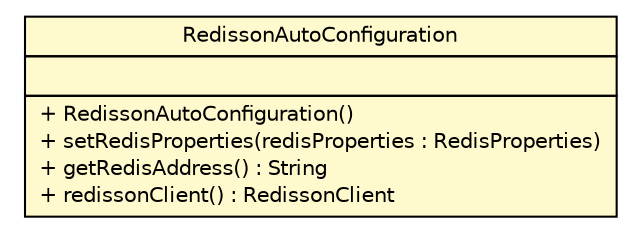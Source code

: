 #!/usr/local/bin/dot
#
# Class diagram 
# Generated by UMLGraph version R5_6-24-gf6e263 (http://www.umlgraph.org/)
#

digraph G {
	edge [fontname="Helvetica",fontsize=10,labelfontname="Helvetica",labelfontsize=10];
	node [fontname="Helvetica",fontsize=10,shape=plaintext];
	nodesep=0.25;
	ranksep=0.5;
	// top.infra.cloudready.boot.RedissonAutoConfiguration
	c2 [label=<<table title="top.infra.cloudready.boot.RedissonAutoConfiguration" border="0" cellborder="1" cellspacing="0" cellpadding="2" port="p" bgcolor="lemonChiffon" href="./RedissonAutoConfiguration.html">
		<tr><td><table border="0" cellspacing="0" cellpadding="1">
<tr><td align="center" balign="center"> RedissonAutoConfiguration </td></tr>
		</table></td></tr>
		<tr><td><table border="0" cellspacing="0" cellpadding="1">
<tr><td align="left" balign="left">  </td></tr>
		</table></td></tr>
		<tr><td><table border="0" cellspacing="0" cellpadding="1">
<tr><td align="left" balign="left"> + RedissonAutoConfiguration() </td></tr>
<tr><td align="left" balign="left"> + setRedisProperties(redisProperties : RedisProperties) </td></tr>
<tr><td align="left" balign="left"> + getRedisAddress() : String </td></tr>
<tr><td align="left" balign="left"> + redissonClient() : RedissonClient </td></tr>
		</table></td></tr>
		</table>>, URL="./RedissonAutoConfiguration.html", fontname="Helvetica", fontcolor="black", fontsize=10.0];
}


